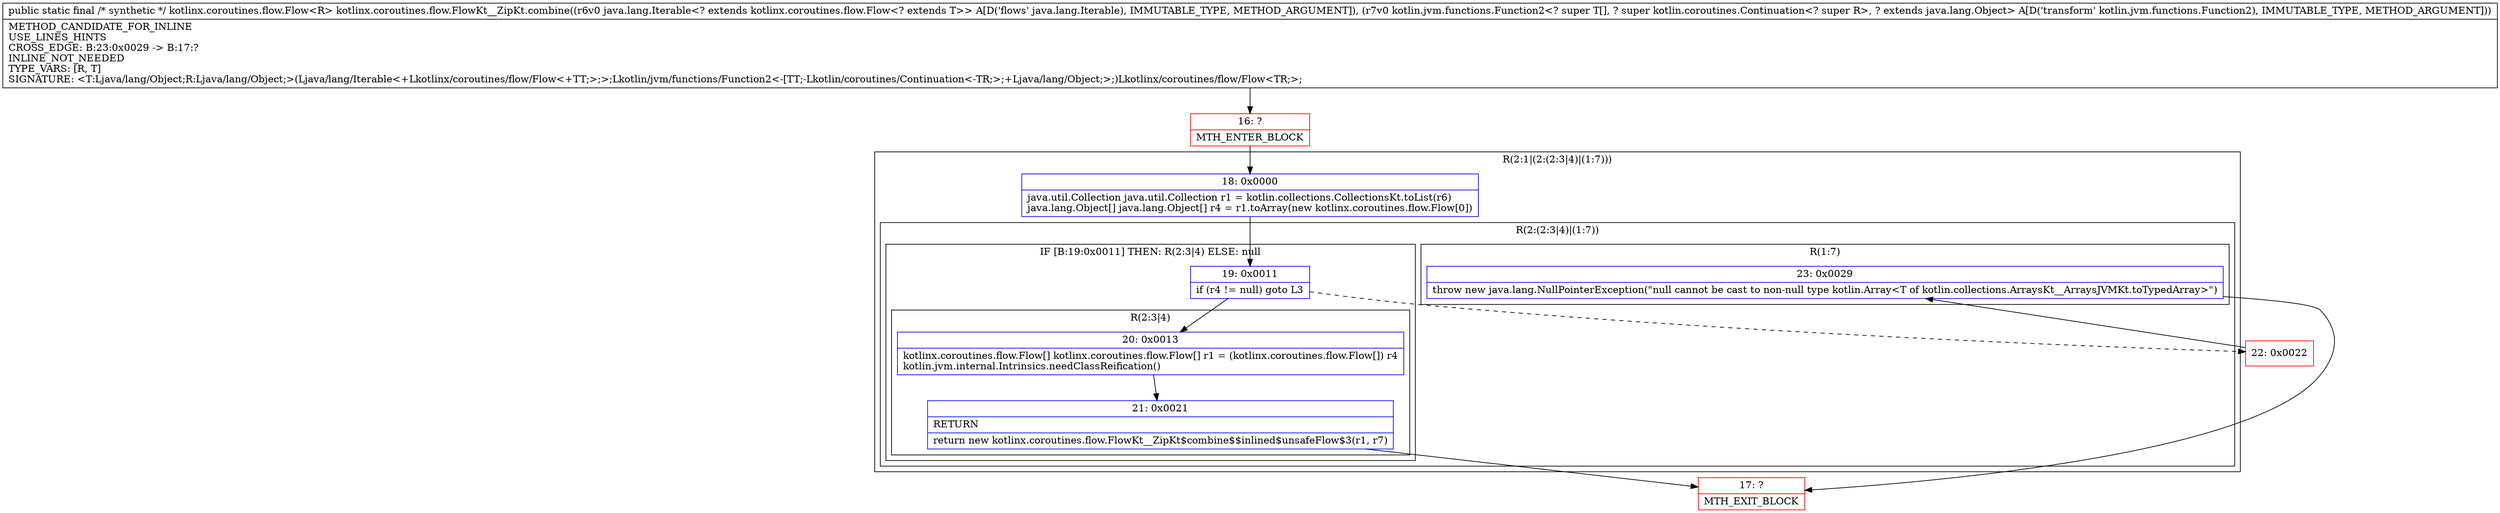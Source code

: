 digraph "CFG forkotlinx.coroutines.flow.FlowKt__ZipKt.combine(Ljava\/lang\/Iterable;Lkotlin\/jvm\/functions\/Function2;)Lkotlinx\/coroutines\/flow\/Flow;" {
subgraph cluster_Region_873215185 {
label = "R(2:1|(2:(2:3|4)|(1:7)))";
node [shape=record,color=blue];
Node_18 [shape=record,label="{18\:\ 0x0000|java.util.Collection java.util.Collection r1 = kotlin.collections.CollectionsKt.toList(r6)\ljava.lang.Object[] java.lang.Object[] r4 = r1.toArray(new kotlinx.coroutines.flow.Flow[0])\l}"];
subgraph cluster_Region_294763480 {
label = "R(2:(2:3|4)|(1:7))";
node [shape=record,color=blue];
subgraph cluster_IfRegion_1734738365 {
label = "IF [B:19:0x0011] THEN: R(2:3|4) ELSE: null";
node [shape=record,color=blue];
Node_19 [shape=record,label="{19\:\ 0x0011|if (r4 != null) goto L3\l}"];
subgraph cluster_Region_260976775 {
label = "R(2:3|4)";
node [shape=record,color=blue];
Node_20 [shape=record,label="{20\:\ 0x0013|kotlinx.coroutines.flow.Flow[] kotlinx.coroutines.flow.Flow[] r1 = (kotlinx.coroutines.flow.Flow[]) r4\lkotlin.jvm.internal.Intrinsics.needClassReification()\l}"];
Node_21 [shape=record,label="{21\:\ 0x0021|RETURN\l|return new kotlinx.coroutines.flow.FlowKt__ZipKt$combine$$inlined$unsafeFlow$3(r1, r7)\l}"];
}
}
subgraph cluster_Region_1194150467 {
label = "R(1:7)";
node [shape=record,color=blue];
Node_23 [shape=record,label="{23\:\ 0x0029|throw new java.lang.NullPointerException(\"null cannot be cast to non\-null type kotlin.Array\<T of kotlin.collections.ArraysKt__ArraysJVMKt.toTypedArray\>\")\l}"];
}
}
}
Node_16 [shape=record,color=red,label="{16\:\ ?|MTH_ENTER_BLOCK\l}"];
Node_17 [shape=record,color=red,label="{17\:\ ?|MTH_EXIT_BLOCK\l}"];
Node_22 [shape=record,color=red,label="{22\:\ 0x0022}"];
MethodNode[shape=record,label="{public static final \/* synthetic *\/ kotlinx.coroutines.flow.Flow\<R\> kotlinx.coroutines.flow.FlowKt__ZipKt.combine((r6v0 java.lang.Iterable\<? extends kotlinx.coroutines.flow.Flow\<? extends T\>\> A[D('flows' java.lang.Iterable), IMMUTABLE_TYPE, METHOD_ARGUMENT]), (r7v0 kotlin.jvm.functions.Function2\<? super T[], ? super kotlin.coroutines.Continuation\<? super R\>, ? extends java.lang.Object\> A[D('transform' kotlin.jvm.functions.Function2), IMMUTABLE_TYPE, METHOD_ARGUMENT]))  | METHOD_CANDIDATE_FOR_INLINE\lUSE_LINES_HINTS\lCROSS_EDGE: B:23:0x0029 \-\> B:17:?\lINLINE_NOT_NEEDED\lTYPE_VARS: [R, T]\lSIGNATURE: \<T:Ljava\/lang\/Object;R:Ljava\/lang\/Object;\>(Ljava\/lang\/Iterable\<+Lkotlinx\/coroutines\/flow\/Flow\<+TT;\>;\>;Lkotlin\/jvm\/functions\/Function2\<\-[TT;\-Lkotlin\/coroutines\/Continuation\<\-TR;\>;+Ljava\/lang\/Object;\>;)Lkotlinx\/coroutines\/flow\/Flow\<TR;\>;\l}"];
MethodNode -> Node_16;Node_18 -> Node_19;
Node_19 -> Node_20;
Node_19 -> Node_22[style=dashed];
Node_20 -> Node_21;
Node_21 -> Node_17;
Node_23 -> Node_17;
Node_16 -> Node_18;
Node_22 -> Node_23;
}

